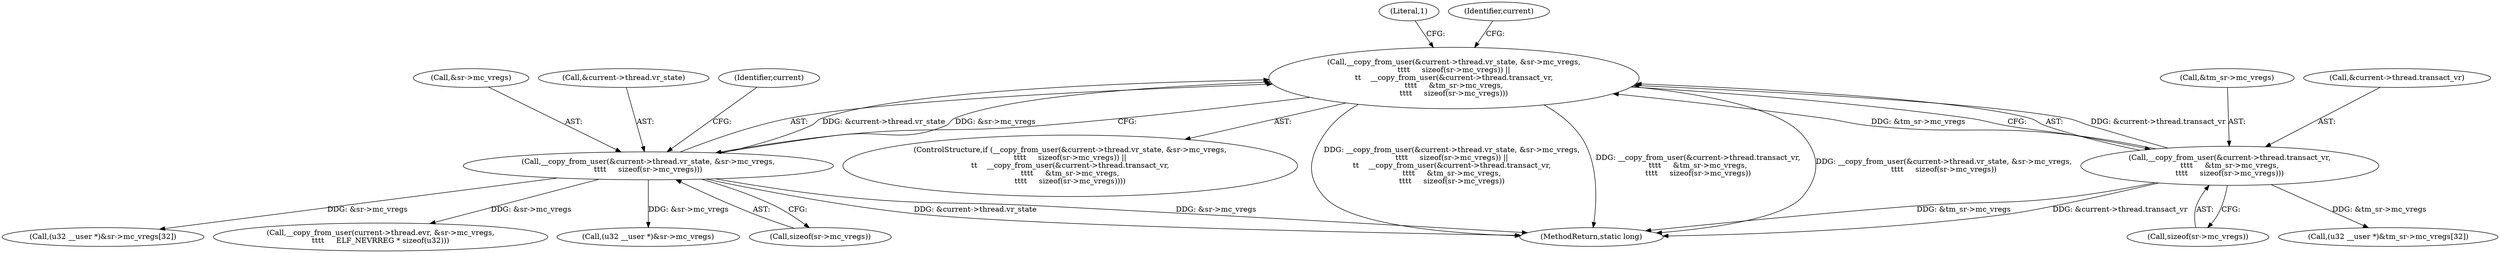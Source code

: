 digraph "0_linux_d2b9d2a5ad5ef04ff978c9923d19730cb05efd55@API" {
"1000191" [label="(Call,__copy_from_user(&current->thread.vr_state, &sr->mc_vregs,\n\t\t\t\t     sizeof(sr->mc_vregs)) ||\n\t\t    __copy_from_user(&current->thread.transact_vr,\n\t\t\t\t     &tm_sr->mc_vregs,\n\t\t\t\t     sizeof(sr->mc_vregs)))"];
"1000192" [label="(Call,__copy_from_user(&current->thread.vr_state, &sr->mc_vregs,\n\t\t\t\t     sizeof(sr->mc_vregs)))"];
"1000207" [label="(Call,__copy_from_user(&current->thread.transact_vr,\n\t\t\t\t     &tm_sr->mc_vregs,\n\t\t\t\t     sizeof(sr->mc_vregs)))"];
"1000211" [label="(Identifier,current)"];
"1000190" [label="(ControlStructure,if (__copy_from_user(&current->thread.vr_state, &sr->mc_vregs,\n\t\t\t\t     sizeof(sr->mc_vregs)) ||\n\t\t    __copy_from_user(&current->thread.transact_vr,\n\t\t\t\t     &tm_sr->mc_vregs,\n\t\t\t\t     sizeof(sr->mc_vregs))))"];
"1000191" [label="(Call,__copy_from_user(&current->thread.vr_state, &sr->mc_vregs,\n\t\t\t\t     sizeof(sr->mc_vregs)) ||\n\t\t    __copy_from_user(&current->thread.transact_vr,\n\t\t\t\t     &tm_sr->mc_vregs,\n\t\t\t\t     sizeof(sr->mc_vregs)))"];
"1000446" [label="(Call,(u32 __user *)&sr->mc_vregs)"];
"1000203" [label="(Call,sizeof(sr->mc_vregs))"];
"1000192" [label="(Call,__copy_from_user(&current->thread.vr_state, &sr->mc_vregs,\n\t\t\t\t     sizeof(sr->mc_vregs)))"];
"1000199" [label="(Call,&sr->mc_vregs)"];
"1000214" [label="(Call,&tm_sr->mc_vregs)"];
"1000207" [label="(Call,__copy_from_user(&current->thread.transact_vr,\n\t\t\t\t     &tm_sr->mc_vregs,\n\t\t\t\t     sizeof(sr->mc_vregs)))"];
"1000264" [label="(Call,(u32 __user *)&sr->mc_vregs[32])"];
"1000208" [label="(Call,&current->thread.transact_vr)"];
"1000223" [label="(Literal,1)"];
"1000533" [label="(MethodReturn,static long)"];
"1000193" [label="(Call,&current->thread.vr_state)"];
"1000218" [label="(Call,sizeof(sr->mc_vregs))"];
"1000278" [label="(Call,(u32 __user *)&tm_sr->mc_vregs[32])"];
"1000261" [label="(Identifier,current)"];
"1000404" [label="(Call,__copy_from_user(current->thread.evr, &sr->mc_vregs,\n\t\t\t\t     ELF_NEVRREG * sizeof(u32)))"];
"1000191" -> "1000190"  [label="AST: "];
"1000191" -> "1000192"  [label="CFG: "];
"1000191" -> "1000207"  [label="CFG: "];
"1000192" -> "1000191"  [label="AST: "];
"1000207" -> "1000191"  [label="AST: "];
"1000223" -> "1000191"  [label="CFG: "];
"1000261" -> "1000191"  [label="CFG: "];
"1000191" -> "1000533"  [label="DDG: __copy_from_user(&current->thread.vr_state, &sr->mc_vregs,\n\t\t\t\t     sizeof(sr->mc_vregs)) ||\n\t\t    __copy_from_user(&current->thread.transact_vr,\n\t\t\t\t     &tm_sr->mc_vregs,\n\t\t\t\t     sizeof(sr->mc_vregs))"];
"1000191" -> "1000533"  [label="DDG: __copy_from_user(&current->thread.transact_vr,\n\t\t\t\t     &tm_sr->mc_vregs,\n\t\t\t\t     sizeof(sr->mc_vregs))"];
"1000191" -> "1000533"  [label="DDG: __copy_from_user(&current->thread.vr_state, &sr->mc_vregs,\n\t\t\t\t     sizeof(sr->mc_vregs))"];
"1000192" -> "1000191"  [label="DDG: &current->thread.vr_state"];
"1000192" -> "1000191"  [label="DDG: &sr->mc_vregs"];
"1000207" -> "1000191"  [label="DDG: &current->thread.transact_vr"];
"1000207" -> "1000191"  [label="DDG: &tm_sr->mc_vregs"];
"1000192" -> "1000203"  [label="CFG: "];
"1000193" -> "1000192"  [label="AST: "];
"1000199" -> "1000192"  [label="AST: "];
"1000203" -> "1000192"  [label="AST: "];
"1000211" -> "1000192"  [label="CFG: "];
"1000192" -> "1000533"  [label="DDG: &sr->mc_vregs"];
"1000192" -> "1000533"  [label="DDG: &current->thread.vr_state"];
"1000192" -> "1000264"  [label="DDG: &sr->mc_vregs"];
"1000192" -> "1000404"  [label="DDG: &sr->mc_vregs"];
"1000192" -> "1000446"  [label="DDG: &sr->mc_vregs"];
"1000207" -> "1000218"  [label="CFG: "];
"1000208" -> "1000207"  [label="AST: "];
"1000214" -> "1000207"  [label="AST: "];
"1000218" -> "1000207"  [label="AST: "];
"1000207" -> "1000533"  [label="DDG: &tm_sr->mc_vregs"];
"1000207" -> "1000533"  [label="DDG: &current->thread.transact_vr"];
"1000207" -> "1000278"  [label="DDG: &tm_sr->mc_vregs"];
}
